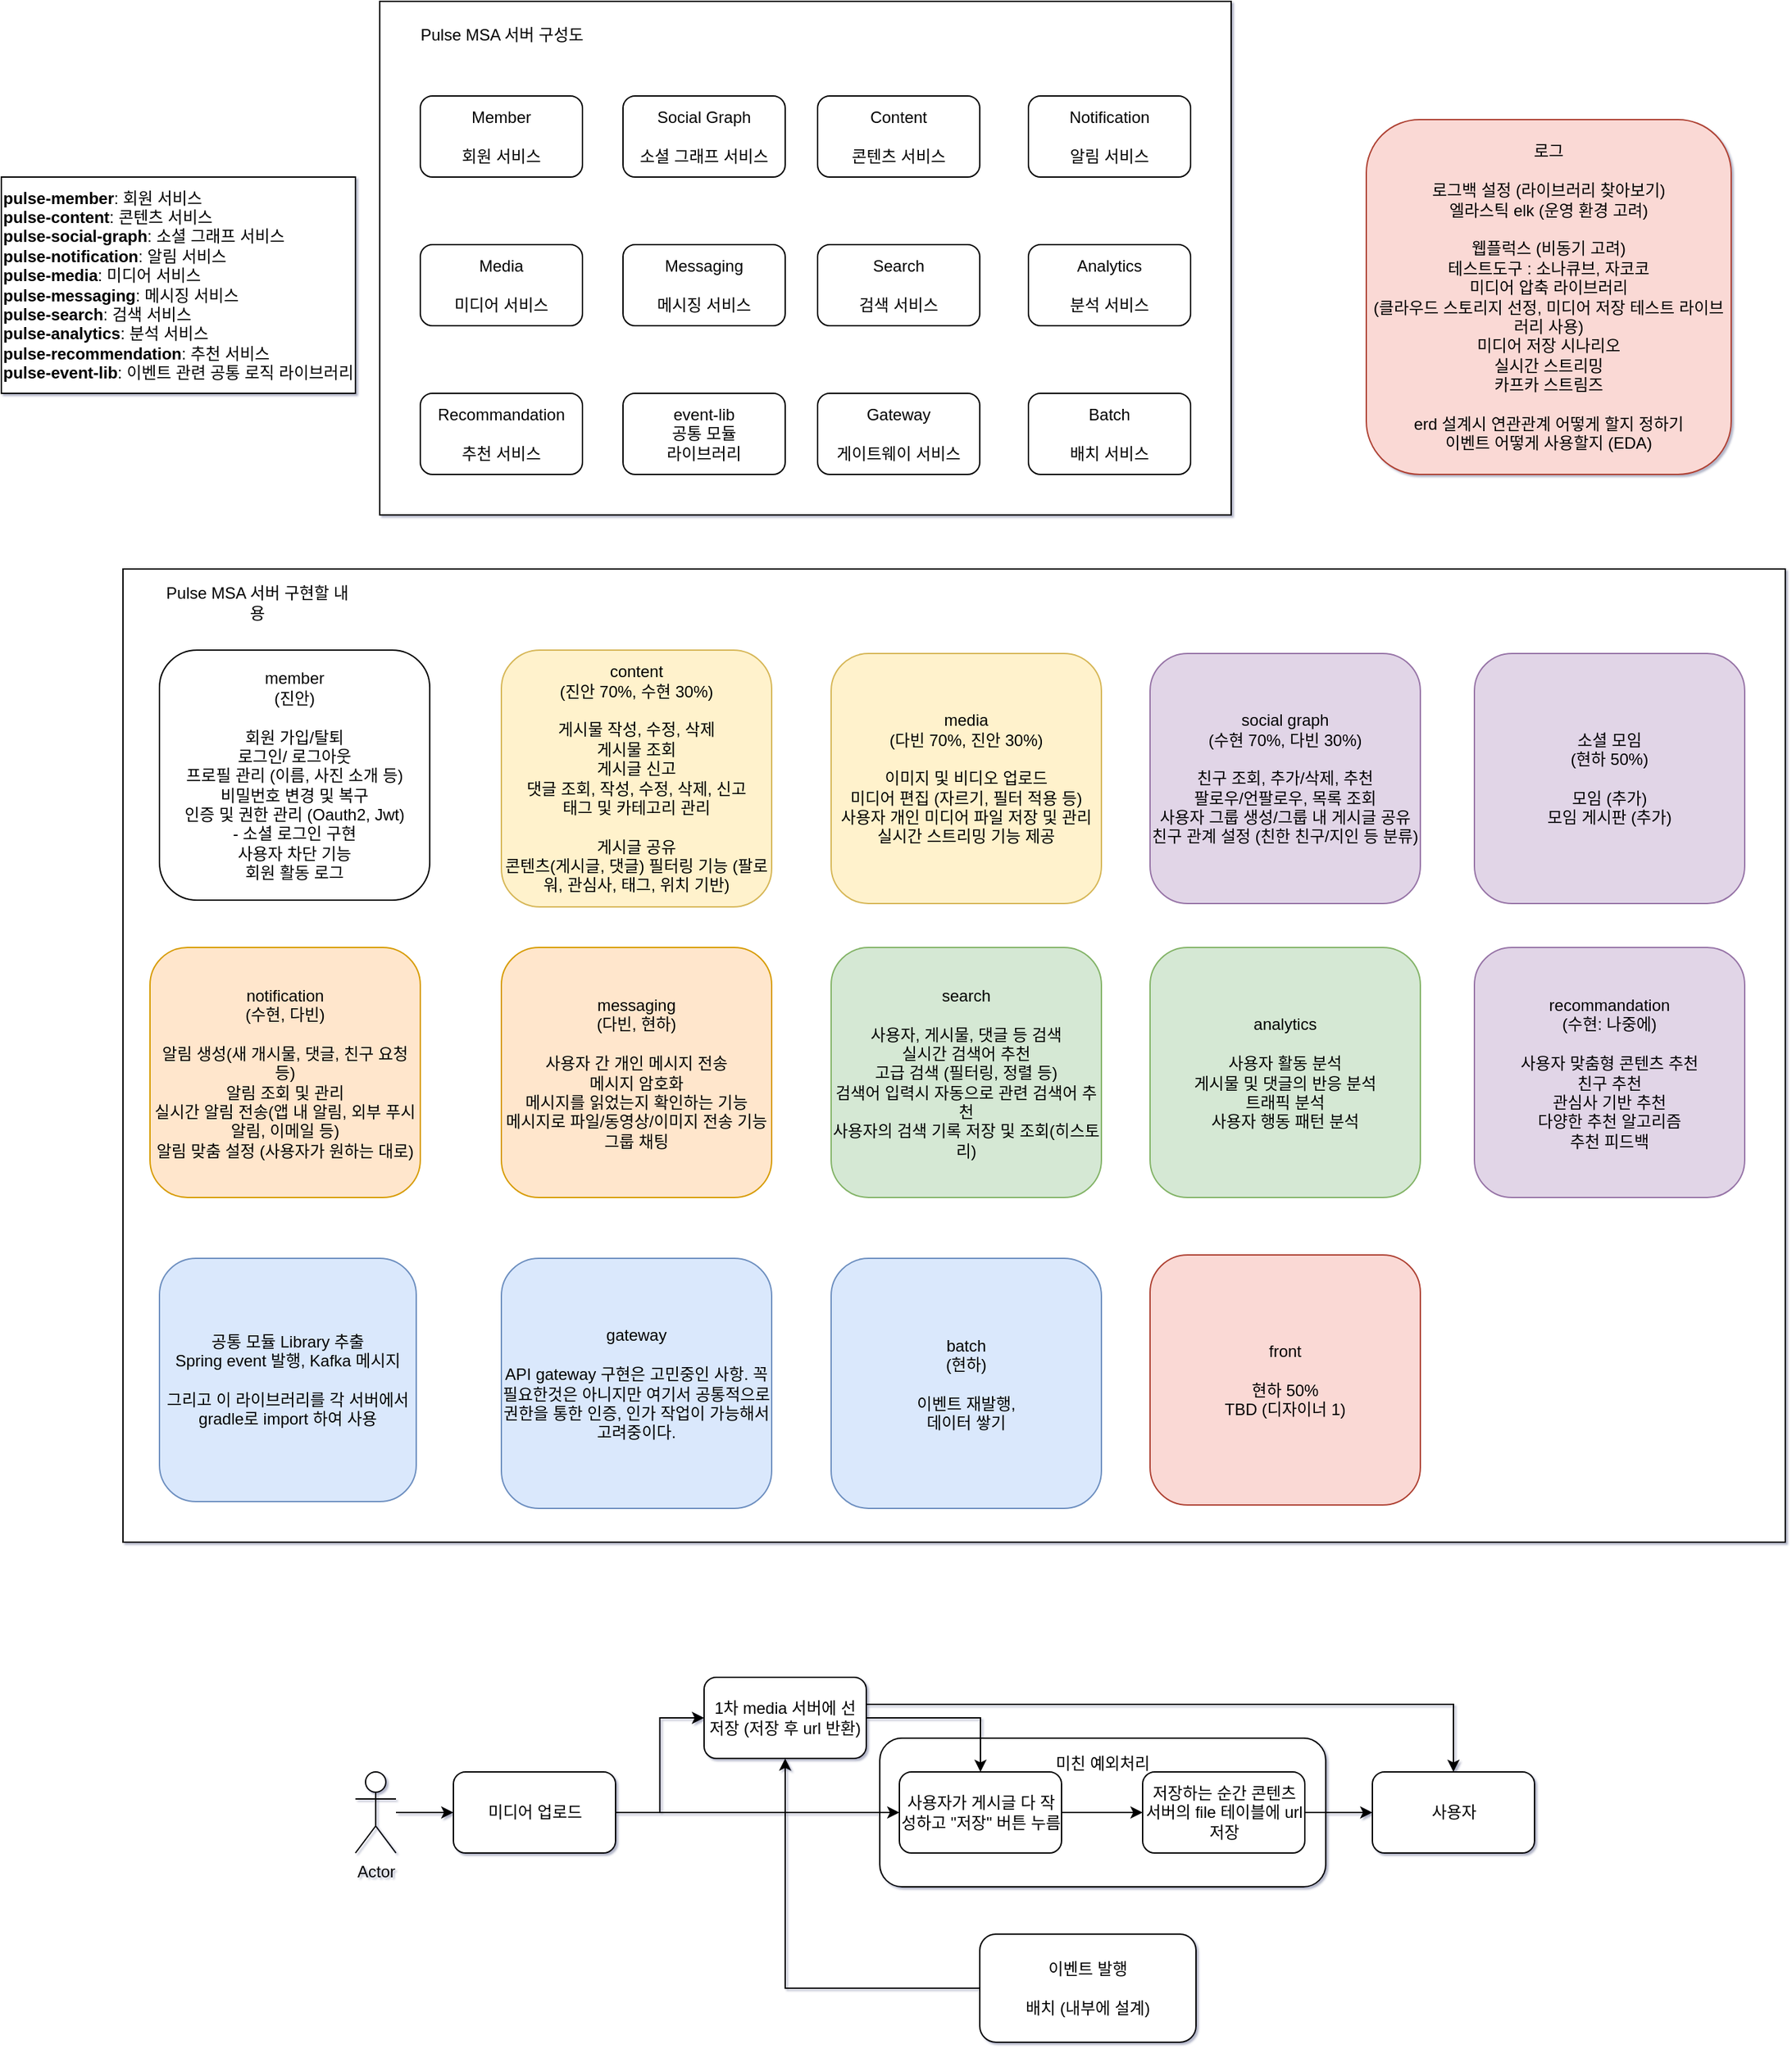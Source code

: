 <mxfile version="21.6.1" type="device">
  <diagram name="페이지-1" id="05k3A8qEgXLGpjVdd8z4">
    <mxGraphModel dx="2261" dy="854" grid="1" gridSize="10" guides="1" tooltips="1" connect="1" arrows="1" fold="1" page="1" pageScale="1" pageWidth="827" pageHeight="1169" math="0" shadow="1">
      <root>
        <mxCell id="0" />
        <mxCell id="1" parent="0" />
        <mxCell id="DdJRaz7nMTnWeJZ1OOsi-20" value="미친 예외처리&lt;br&gt;&lt;br&gt;&lt;br&gt;&lt;br&gt;&lt;br&gt;&lt;br&gt;" style="rounded=1;whiteSpace=wrap;html=1;" vertex="1" parent="1">
          <mxGeometry x="20" y="1375" width="330" height="110" as="geometry" />
        </mxCell>
        <mxCell id="EDXE8RHx-zJdLqeyHTM2-24" value="" style="rounded=0;whiteSpace=wrap;html=1;" parent="1" vertex="1">
          <mxGeometry x="-540" y="510" width="1230" height="720" as="geometry" />
        </mxCell>
        <mxCell id="EDXE8RHx-zJdLqeyHTM2-11" value="" style="rounded=0;whiteSpace=wrap;html=1;" parent="1" vertex="1">
          <mxGeometry x="-350" y="90" width="630" height="380" as="geometry" />
        </mxCell>
        <mxCell id="EDXE8RHx-zJdLqeyHTM2-1" value="Member&lt;br&gt;&lt;br&gt;회원 서비스" style="rounded=1;whiteSpace=wrap;html=1;" parent="1" vertex="1">
          <mxGeometry x="-320" y="160" width="120" height="60" as="geometry" />
        </mxCell>
        <mxCell id="EDXE8RHx-zJdLqeyHTM2-2" value="Social Graph&lt;br&gt;&lt;br&gt;소셜 그래프 서비스" style="rounded=1;whiteSpace=wrap;html=1;" parent="1" vertex="1">
          <mxGeometry x="-170" y="160" width="120" height="60" as="geometry" />
        </mxCell>
        <mxCell id="EDXE8RHx-zJdLqeyHTM2-3" value="Content&lt;br&gt;&lt;br&gt;콘텐츠 서비스" style="rounded=1;whiteSpace=wrap;html=1;" parent="1" vertex="1">
          <mxGeometry x="-26" y="160" width="120" height="60" as="geometry" />
        </mxCell>
        <mxCell id="EDXE8RHx-zJdLqeyHTM2-4" value="Notification&lt;br&gt;&lt;br&gt;알림 서비스" style="rounded=1;whiteSpace=wrap;html=1;" parent="1" vertex="1">
          <mxGeometry x="130" y="160" width="120" height="60" as="geometry" />
        </mxCell>
        <mxCell id="EDXE8RHx-zJdLqeyHTM2-5" value="Media&lt;br&gt;&lt;br&gt;미디어 서비스" style="rounded=1;whiteSpace=wrap;html=1;" parent="1" vertex="1">
          <mxGeometry x="-320" y="270" width="120" height="60" as="geometry" />
        </mxCell>
        <mxCell id="EDXE8RHx-zJdLqeyHTM2-6" value="Messaging&lt;br&gt;&lt;br&gt;메시징 서비스" style="rounded=1;whiteSpace=wrap;html=1;" parent="1" vertex="1">
          <mxGeometry x="-170" y="270" width="120" height="60" as="geometry" />
        </mxCell>
        <mxCell id="EDXE8RHx-zJdLqeyHTM2-7" value="Search&lt;br&gt;&lt;br&gt;검색 서비스" style="rounded=1;whiteSpace=wrap;html=1;" parent="1" vertex="1">
          <mxGeometry x="-26" y="270" width="120" height="60" as="geometry" />
        </mxCell>
        <mxCell id="EDXE8RHx-zJdLqeyHTM2-8" value="Analytics&lt;br&gt;&lt;br&gt;분석 서비스" style="rounded=1;whiteSpace=wrap;html=1;" parent="1" vertex="1">
          <mxGeometry x="130" y="270" width="120" height="60" as="geometry" />
        </mxCell>
        <mxCell id="EDXE8RHx-zJdLqeyHTM2-9" value="Recommandation&lt;br&gt;&lt;br&gt;추천 서비스" style="rounded=1;whiteSpace=wrap;html=1;" parent="1" vertex="1">
          <mxGeometry x="-320" y="380" width="120" height="60" as="geometry" />
        </mxCell>
        <mxCell id="EDXE8RHx-zJdLqeyHTM2-10" value="공통 모듈 Library 추출&lt;br&gt;Spring event 발행, Kafka 메시지&lt;br&gt;&lt;br&gt;그리고 이 라이브러리를 각 서버에서 gradle로 import 하여 사용" style="rounded=1;whiteSpace=wrap;html=1;fillColor=#dae8fc;strokeColor=#6c8ebf;" parent="1" vertex="1">
          <mxGeometry x="-513" y="1020" width="190" height="180" as="geometry" />
        </mxCell>
        <mxCell id="EDXE8RHx-zJdLqeyHTM2-12" value="member&lt;br&gt;(진안)&lt;br&gt;&lt;br&gt;회원 가입/탈퇴&lt;br&gt;로그인/ 로그아웃&lt;br&gt;프로필 관리 (이름, 사진 소개 등)&lt;br&gt;비밀번호 변경 및 복구&lt;br&gt;인증 및 권한 관리 (Oauth2, Jwt)&lt;br&gt;- 소셜 로그인 구현&lt;br&gt;사용자 차단 기능&lt;br&gt;회원 활동 로그" style="rounded=1;whiteSpace=wrap;html=1;" parent="1" vertex="1">
          <mxGeometry x="-513" y="570" width="200" height="185" as="geometry" />
        </mxCell>
        <mxCell id="EDXE8RHx-zJdLqeyHTM2-13" value="content&lt;br&gt;(진안 70%, 수현 30%)&lt;br&gt;&lt;br&gt;게시물 작성, 수정, 삭제&lt;br&gt;게시물 조회&lt;br&gt;게시글 신고&lt;br&gt;댓글 조회,&amp;nbsp;작성, 수정, 삭제, 신고&lt;br&gt;태그 및 카테고리 관리&lt;br&gt;&lt;br&gt;게시글 공유&lt;br&gt;콘텐츠(게시글, 댓글) 필터링 기능 (팔로워, 관심사, 태그, 위치 기반)" style="rounded=1;whiteSpace=wrap;html=1;fillColor=#fff2cc;strokeColor=#d6b656;" parent="1" vertex="1">
          <mxGeometry x="-260" y="570" width="200" height="190" as="geometry" />
        </mxCell>
        <mxCell id="EDXE8RHx-zJdLqeyHTM2-14" value="social graph&lt;br&gt;(수현 70%, 다빈 30%)&lt;br&gt;&lt;br&gt;친구 조회,&amp;nbsp;추가/삭제, 추천&lt;br&gt;팔로우/언팔로우, 목록 조회&lt;br&gt;사용자 그룹 생성/그룹 내 게시글 공유&lt;br&gt;친구 관계 설정 (친한 친구/지인 등 분류)" style="rounded=1;whiteSpace=wrap;html=1;fillColor=#e1d5e7;strokeColor=#9673a6;" parent="1" vertex="1">
          <mxGeometry x="220" y="572.5" width="200" height="185" as="geometry" />
        </mxCell>
        <mxCell id="EDXE8RHx-zJdLqeyHTM2-15" value="notification&lt;br&gt;(수현, 다빈)&lt;br&gt;&lt;br&gt;알림 생성(새 개시물, 댓글, 친구 요청 등)&lt;br&gt;알림 조회 및 관리&lt;br&gt;실시간 알림 전송(앱 내 알림, 외부 푸시 알림, 이메일 등)&lt;br&gt;알림 맞춤 설정 (사용자가 원하는 대로)" style="rounded=1;whiteSpace=wrap;html=1;fillColor=#ffe6cc;strokeColor=#d79b00;" parent="1" vertex="1">
          <mxGeometry x="-520" y="790" width="200" height="185" as="geometry" />
        </mxCell>
        <mxCell id="EDXE8RHx-zJdLqeyHTM2-16" value="media&lt;br&gt;(다빈 70%, 진안 30%)&lt;br&gt;&lt;br&gt;이미지 및 비디오 업로드&lt;br&gt;미디어 편집 (자르기, 필터 적용 등)&lt;br&gt;사용자 개인 미디어 파일 저장 및 관리&lt;br&gt;실시간 스트리밍 기능 제공" style="rounded=1;whiteSpace=wrap;html=1;fillColor=#fff2cc;strokeColor=#d6b656;" parent="1" vertex="1">
          <mxGeometry x="-16" y="572.5" width="200" height="185" as="geometry" />
        </mxCell>
        <mxCell id="EDXE8RHx-zJdLqeyHTM2-17" value="messaging&lt;br&gt;(다빈, 현하)&lt;br&gt;&lt;br&gt;사용자 간 개인 메시지 전송&lt;br&gt;메시지 암호화&lt;br&gt;메시지를 읽었는지 확인하는 기능&lt;br&gt;메시지로 파일/동영상/이미지 전송 기능&lt;br&gt;그룹 채팅" style="rounded=1;whiteSpace=wrap;html=1;fillColor=#ffe6cc;strokeColor=#d79b00;" parent="1" vertex="1">
          <mxGeometry x="-260" y="790" width="200" height="185" as="geometry" />
        </mxCell>
        <mxCell id="EDXE8RHx-zJdLqeyHTM2-18" value="search&lt;br&gt;&lt;br&gt;사용자, 게시물, 댓글 등 검색&lt;br&gt;실시간 검색어 추천&lt;br&gt;고급 검색 (필터링, 정렬 등)&lt;br&gt;검색어 입력시 자동으로 관련 검색어 추천&lt;br&gt;사용자의 검색 기록 저장 및 조회(히스토리)" style="rounded=1;whiteSpace=wrap;html=1;fillColor=#d5e8d4;strokeColor=#82b366;" parent="1" vertex="1">
          <mxGeometry x="-16" y="790" width="200" height="185" as="geometry" />
        </mxCell>
        <mxCell id="EDXE8RHx-zJdLqeyHTM2-19" value="analytics&lt;br&gt;&lt;br&gt;사용자 활동 분석&lt;br&gt;게시물 및 댓글의 반응 분석&lt;br&gt;트래픽 분석&lt;br&gt;사용자 행동 패턴 분석&lt;br&gt;" style="rounded=1;whiteSpace=wrap;html=1;fillColor=#d5e8d4;strokeColor=#82b366;" parent="1" vertex="1">
          <mxGeometry x="220" y="790" width="200" height="185" as="geometry" />
        </mxCell>
        <mxCell id="EDXE8RHx-zJdLqeyHTM2-20" value="recommandation&lt;br&gt;(수현: 나중에)&lt;br&gt;&lt;br&gt;사용자 맞춤형 콘텐츠 추천&lt;br&gt;친구 추천&lt;br&gt;관심사 기반 추천&lt;br&gt;다양한 추천 알고리즘&lt;br style=&quot;border-color: var(--border-color);&quot;&gt;추천 피드백" style="rounded=1;whiteSpace=wrap;html=1;fillColor=#e1d5e7;strokeColor=#9673a6;" parent="1" vertex="1">
          <mxGeometry x="460" y="790" width="200" height="185" as="geometry" />
        </mxCell>
        <mxCell id="EDXE8RHx-zJdLqeyHTM2-22" value="event-lib&lt;br&gt;공통 모듈&lt;br&gt;라이브러리" style="rounded=1;whiteSpace=wrap;html=1;" parent="1" vertex="1">
          <mxGeometry x="-170" y="380" width="120" height="60" as="geometry" />
        </mxCell>
        <mxCell id="EDXE8RHx-zJdLqeyHTM2-23" value="Pulse MSA 서버 구성도" style="text;html=1;strokeColor=none;fillColor=none;align=center;verticalAlign=middle;whiteSpace=wrap;rounded=0;" parent="1" vertex="1">
          <mxGeometry x="-332.5" y="100" width="145" height="30" as="geometry" />
        </mxCell>
        <mxCell id="EDXE8RHx-zJdLqeyHTM2-25" value="Pulse MSA 서버 구현할 내용" style="text;html=1;strokeColor=none;fillColor=none;align=center;verticalAlign=middle;whiteSpace=wrap;rounded=0;" parent="1" vertex="1">
          <mxGeometry x="-513" y="520" width="145" height="30" as="geometry" />
        </mxCell>
        <mxCell id="EDXE8RHx-zJdLqeyHTM2-26" value="&lt;div style=&quot;text-align: left;&quot;&gt;&lt;strong style=&quot;background-color: initial;&quot;&gt;pulse-member&lt;/strong&gt;&lt;span style=&quot;background-color: initial;&quot;&gt;: 회원 서비스&lt;/span&gt;&lt;/div&gt;&lt;strong style=&quot;background-color: initial;&quot;&gt;&lt;div style=&quot;text-align: left;&quot;&gt;&lt;strong style=&quot;background-color: initial;&quot;&gt;pulse-content&lt;/strong&gt;&lt;span style=&quot;background-color: initial; font-weight: normal;&quot;&gt;: 콘텐츠 서비스&lt;/span&gt;&lt;/div&gt;&lt;/strong&gt;&lt;strong style=&quot;background-color: initial;&quot;&gt;&lt;div style=&quot;text-align: left;&quot;&gt;&lt;strong style=&quot;background-color: initial;&quot;&gt;pulse-social-graph&lt;/strong&gt;&lt;span style=&quot;background-color: initial; font-weight: normal;&quot;&gt;: 소셜 그래프 서비스&lt;/span&gt;&lt;/div&gt;&lt;/strong&gt;&lt;strong style=&quot;background-color: initial;&quot;&gt;&lt;div style=&quot;text-align: left;&quot;&gt;&lt;strong style=&quot;background-color: initial;&quot;&gt;pulse-notification&lt;/strong&gt;&lt;span style=&quot;background-color: initial; font-weight: normal;&quot;&gt;: 알림 서비스&lt;/span&gt;&lt;/div&gt;&lt;/strong&gt;&lt;strong style=&quot;background-color: initial;&quot;&gt;&lt;div style=&quot;text-align: left;&quot;&gt;&lt;strong style=&quot;background-color: initial;&quot;&gt;pulse-media&lt;/strong&gt;&lt;span style=&quot;background-color: initial; font-weight: normal;&quot;&gt;: 미디어 서비스&lt;/span&gt;&lt;/div&gt;&lt;/strong&gt;&lt;strong style=&quot;background-color: initial;&quot;&gt;&lt;div style=&quot;text-align: left;&quot;&gt;&lt;strong style=&quot;background-color: initial;&quot;&gt;pulse-messaging&lt;/strong&gt;&lt;span style=&quot;background-color: initial; font-weight: normal;&quot;&gt;: 메시징 서비스&lt;/span&gt;&lt;/div&gt;&lt;/strong&gt;&lt;strong style=&quot;background-color: initial;&quot;&gt;&lt;div style=&quot;text-align: left;&quot;&gt;&lt;strong style=&quot;background-color: initial;&quot;&gt;pulse-search&lt;/strong&gt;&lt;span style=&quot;background-color: initial; font-weight: normal;&quot;&gt;: 검색 서비스&lt;/span&gt;&lt;/div&gt;&lt;/strong&gt;&lt;strong style=&quot;background-color: initial;&quot;&gt;&lt;div style=&quot;text-align: left;&quot;&gt;&lt;strong style=&quot;background-color: initial;&quot;&gt;pulse-analytics&lt;/strong&gt;&lt;span style=&quot;background-color: initial; font-weight: normal;&quot;&gt;: 분석 서비스&lt;/span&gt;&lt;/div&gt;&lt;/strong&gt;&lt;span style=&quot;background-color: initial;&quot;&gt;&lt;div style=&quot;font-weight: bold; text-align: left;&quot;&gt;&lt;strong style=&quot;background-color: initial;&quot;&gt;pulse-recommendation&lt;/strong&gt;&lt;span style=&quot;background-color: initial; font-weight: normal;&quot;&gt;: 추천 서비스&lt;/span&gt;&lt;/div&gt;&lt;div style=&quot;text-align: left;&quot;&gt;&lt;b&gt;pulse-event-lib&lt;/b&gt;: 이벤트 관련 공통 로직 라이브러리&lt;/div&gt;&lt;/span&gt;" style="text;html=1;align=center;verticalAlign=middle;whiteSpace=wrap;rounded=0;shadow=0;fillColor=default;strokeColor=default;" parent="1" vertex="1">
          <mxGeometry x="-630" y="220" width="262" height="160" as="geometry" />
        </mxCell>
        <mxCell id="x6-yN1iA4uWycwHVmHdx-1" value="Gateway&lt;br&gt;&lt;br&gt;게이트웨이 서비스" style="rounded=1;whiteSpace=wrap;html=1;" parent="1" vertex="1">
          <mxGeometry x="-26" y="380" width="120" height="60" as="geometry" />
        </mxCell>
        <mxCell id="x6-yN1iA4uWycwHVmHdx-2" value="Batch&lt;br&gt;&lt;br&gt;배치 서비스" style="rounded=1;whiteSpace=wrap;html=1;" parent="1" vertex="1">
          <mxGeometry x="130" y="380" width="120" height="60" as="geometry" />
        </mxCell>
        <mxCell id="x6-yN1iA4uWycwHVmHdx-3" value="gateway&lt;br&gt;&lt;br&gt;API gateway 구현은 고민중인 사항. 꼭 필요한것은 아니지만 여기서 공통적으로 권한을 통한 인증, 인가 작업이 가능해서 고려중이다." style="rounded=1;whiteSpace=wrap;html=1;fillColor=#dae8fc;strokeColor=#6c8ebf;" parent="1" vertex="1">
          <mxGeometry x="-260" y="1020" width="200" height="185" as="geometry" />
        </mxCell>
        <mxCell id="x6-yN1iA4uWycwHVmHdx-4" value="batch&lt;br&gt;(현하)&lt;br&gt;&lt;br&gt;이벤트 재발행,&lt;br&gt;데이터 쌓기" style="rounded=1;whiteSpace=wrap;html=1;fillColor=#dae8fc;strokeColor=#6c8ebf;" parent="1" vertex="1">
          <mxGeometry x="-16" y="1020" width="200" height="185" as="geometry" />
        </mxCell>
        <mxCell id="6HxcSBrgFgTNWX1CVm6c-9" value="소셜 모임&lt;br&gt;(현하 50%)&lt;br&gt;&lt;br&gt;모임 (추가)&lt;br&gt;모임 게시판 (추가)" style="rounded=1;whiteSpace=wrap;html=1;fillColor=#e1d5e7;strokeColor=#9673a6;" parent="1" vertex="1">
          <mxGeometry x="460" y="572.5" width="200" height="185" as="geometry" />
        </mxCell>
        <mxCell id="6HxcSBrgFgTNWX1CVm6c-10" value="front&lt;br&gt;&lt;br&gt;현하 50%&lt;br&gt;TBD (디자이너 1)" style="rounded=1;whiteSpace=wrap;html=1;fillColor=#fad9d5;strokeColor=#ae4132;" parent="1" vertex="1">
          <mxGeometry x="220" y="1017.5" width="200" height="185" as="geometry" />
        </mxCell>
        <mxCell id="DdJRaz7nMTnWeJZ1OOsi-1" value="로그&lt;br&gt;&lt;br&gt;로그백 설정 (라이브러리 찾아보기)&lt;br&gt;엘라스틱 elk (운영 환경 고려)&lt;br&gt;&lt;br&gt;웹플럭스 (비동기 고려)&lt;br&gt;테스트도구 : 소나큐브, 자코코&lt;br&gt;미디어 압축 라이브러리 &lt;br&gt;(클라우드 스토리지 선정, 미디어 저장 테스트 라이브러리 사용)&lt;br&gt;미디어 저장 시나리오&lt;br&gt;실시간 스트리밍&lt;br&gt;카프카 스트림즈&lt;br&gt;&lt;br&gt;erd 설계시 연관관계 어떻게 할지 정하기&lt;br&gt;이벤트 어떻게 사용할지 (EDA)" style="rounded=1;whiteSpace=wrap;html=1;fillColor=#fad9d5;strokeColor=#ae4132;" vertex="1" parent="1">
          <mxGeometry x="380" y="177.5" width="270" height="262.5" as="geometry" />
        </mxCell>
        <mxCell id="DdJRaz7nMTnWeJZ1OOsi-13" style="edgeStyle=orthogonalEdgeStyle;rounded=0;orthogonalLoop=1;jettySize=auto;html=1;entryX=0;entryY=0.5;entryDx=0;entryDy=0;" edge="1" parent="1" source="DdJRaz7nMTnWeJZ1OOsi-3" target="DdJRaz7nMTnWeJZ1OOsi-4">
          <mxGeometry relative="1" as="geometry" />
        </mxCell>
        <mxCell id="DdJRaz7nMTnWeJZ1OOsi-14" style="edgeStyle=orthogonalEdgeStyle;rounded=0;orthogonalLoop=1;jettySize=auto;html=1;" edge="1" parent="1" source="DdJRaz7nMTnWeJZ1OOsi-3" target="DdJRaz7nMTnWeJZ1OOsi-5">
          <mxGeometry relative="1" as="geometry" />
        </mxCell>
        <mxCell id="DdJRaz7nMTnWeJZ1OOsi-3" value="미디어 업로드" style="rounded=1;whiteSpace=wrap;html=1;" vertex="1" parent="1">
          <mxGeometry x="-295.5" y="1400" width="120" height="60" as="geometry" />
        </mxCell>
        <mxCell id="DdJRaz7nMTnWeJZ1OOsi-15" style="edgeStyle=orthogonalEdgeStyle;rounded=0;orthogonalLoop=1;jettySize=auto;html=1;entryX=0.5;entryY=0;entryDx=0;entryDy=0;" edge="1" parent="1" source="DdJRaz7nMTnWeJZ1OOsi-4" target="DdJRaz7nMTnWeJZ1OOsi-5">
          <mxGeometry relative="1" as="geometry" />
        </mxCell>
        <mxCell id="DdJRaz7nMTnWeJZ1OOsi-24" style="edgeStyle=orthogonalEdgeStyle;rounded=0;orthogonalLoop=1;jettySize=auto;html=1;entryX=0.5;entryY=0;entryDx=0;entryDy=0;" edge="1" parent="1" source="DdJRaz7nMTnWeJZ1OOsi-4" target="DdJRaz7nMTnWeJZ1OOsi-7">
          <mxGeometry relative="1" as="geometry">
            <Array as="points">
              <mxPoint x="445" y="1350" />
            </Array>
          </mxGeometry>
        </mxCell>
        <mxCell id="DdJRaz7nMTnWeJZ1OOsi-4" value="1차 media 서버에 선 저장 (저장 후 url 반환)" style="rounded=1;whiteSpace=wrap;html=1;" vertex="1" parent="1">
          <mxGeometry x="-110" y="1330" width="120" height="60" as="geometry" />
        </mxCell>
        <mxCell id="DdJRaz7nMTnWeJZ1OOsi-16" style="edgeStyle=orthogonalEdgeStyle;rounded=0;orthogonalLoop=1;jettySize=auto;html=1;" edge="1" parent="1" source="DdJRaz7nMTnWeJZ1OOsi-5" target="DdJRaz7nMTnWeJZ1OOsi-6">
          <mxGeometry relative="1" as="geometry" />
        </mxCell>
        <mxCell id="DdJRaz7nMTnWeJZ1OOsi-5" value="사용자가 게시글 다 작성하고 &quot;저장&quot; 버튼 누름" style="rounded=1;whiteSpace=wrap;html=1;" vertex="1" parent="1">
          <mxGeometry x="34.5" y="1400" width="120" height="60" as="geometry" />
        </mxCell>
        <mxCell id="DdJRaz7nMTnWeJZ1OOsi-21" style="edgeStyle=orthogonalEdgeStyle;rounded=0;orthogonalLoop=1;jettySize=auto;html=1;" edge="1" parent="1" source="DdJRaz7nMTnWeJZ1OOsi-6" target="DdJRaz7nMTnWeJZ1OOsi-7">
          <mxGeometry relative="1" as="geometry" />
        </mxCell>
        <mxCell id="DdJRaz7nMTnWeJZ1OOsi-6" value="저장하는 순간 콘텐츠 서버의 file 테이블에 url 저장" style="rounded=1;whiteSpace=wrap;html=1;" vertex="1" parent="1">
          <mxGeometry x="214.5" y="1400" width="120" height="60" as="geometry" />
        </mxCell>
        <mxCell id="DdJRaz7nMTnWeJZ1OOsi-7" value="사용자" style="rounded=1;whiteSpace=wrap;html=1;" vertex="1" parent="1">
          <mxGeometry x="384.5" y="1400" width="120" height="60" as="geometry" />
        </mxCell>
        <mxCell id="DdJRaz7nMTnWeJZ1OOsi-9" style="edgeStyle=orthogonalEdgeStyle;rounded=0;orthogonalLoop=1;jettySize=auto;html=1;" edge="1" parent="1" source="DdJRaz7nMTnWeJZ1OOsi-8" target="DdJRaz7nMTnWeJZ1OOsi-3">
          <mxGeometry relative="1" as="geometry" />
        </mxCell>
        <mxCell id="DdJRaz7nMTnWeJZ1OOsi-8" value="Actor" style="shape=umlActor;verticalLabelPosition=bottom;verticalAlign=top;html=1;outlineConnect=0;" vertex="1" parent="1">
          <mxGeometry x="-368" y="1400" width="30" height="60" as="geometry" />
        </mxCell>
        <mxCell id="DdJRaz7nMTnWeJZ1OOsi-23" style="edgeStyle=orthogonalEdgeStyle;rounded=0;orthogonalLoop=1;jettySize=auto;html=1;entryX=0.5;entryY=1;entryDx=0;entryDy=0;" edge="1" parent="1" source="DdJRaz7nMTnWeJZ1OOsi-22" target="DdJRaz7nMTnWeJZ1OOsi-4">
          <mxGeometry relative="1" as="geometry" />
        </mxCell>
        <mxCell id="DdJRaz7nMTnWeJZ1OOsi-22" value="이벤트 발행&lt;br&gt;&lt;br&gt;배치 (내부에 설계)" style="rounded=1;whiteSpace=wrap;html=1;" vertex="1" parent="1">
          <mxGeometry x="94" y="1520" width="160" height="80" as="geometry" />
        </mxCell>
      </root>
    </mxGraphModel>
  </diagram>
</mxfile>
